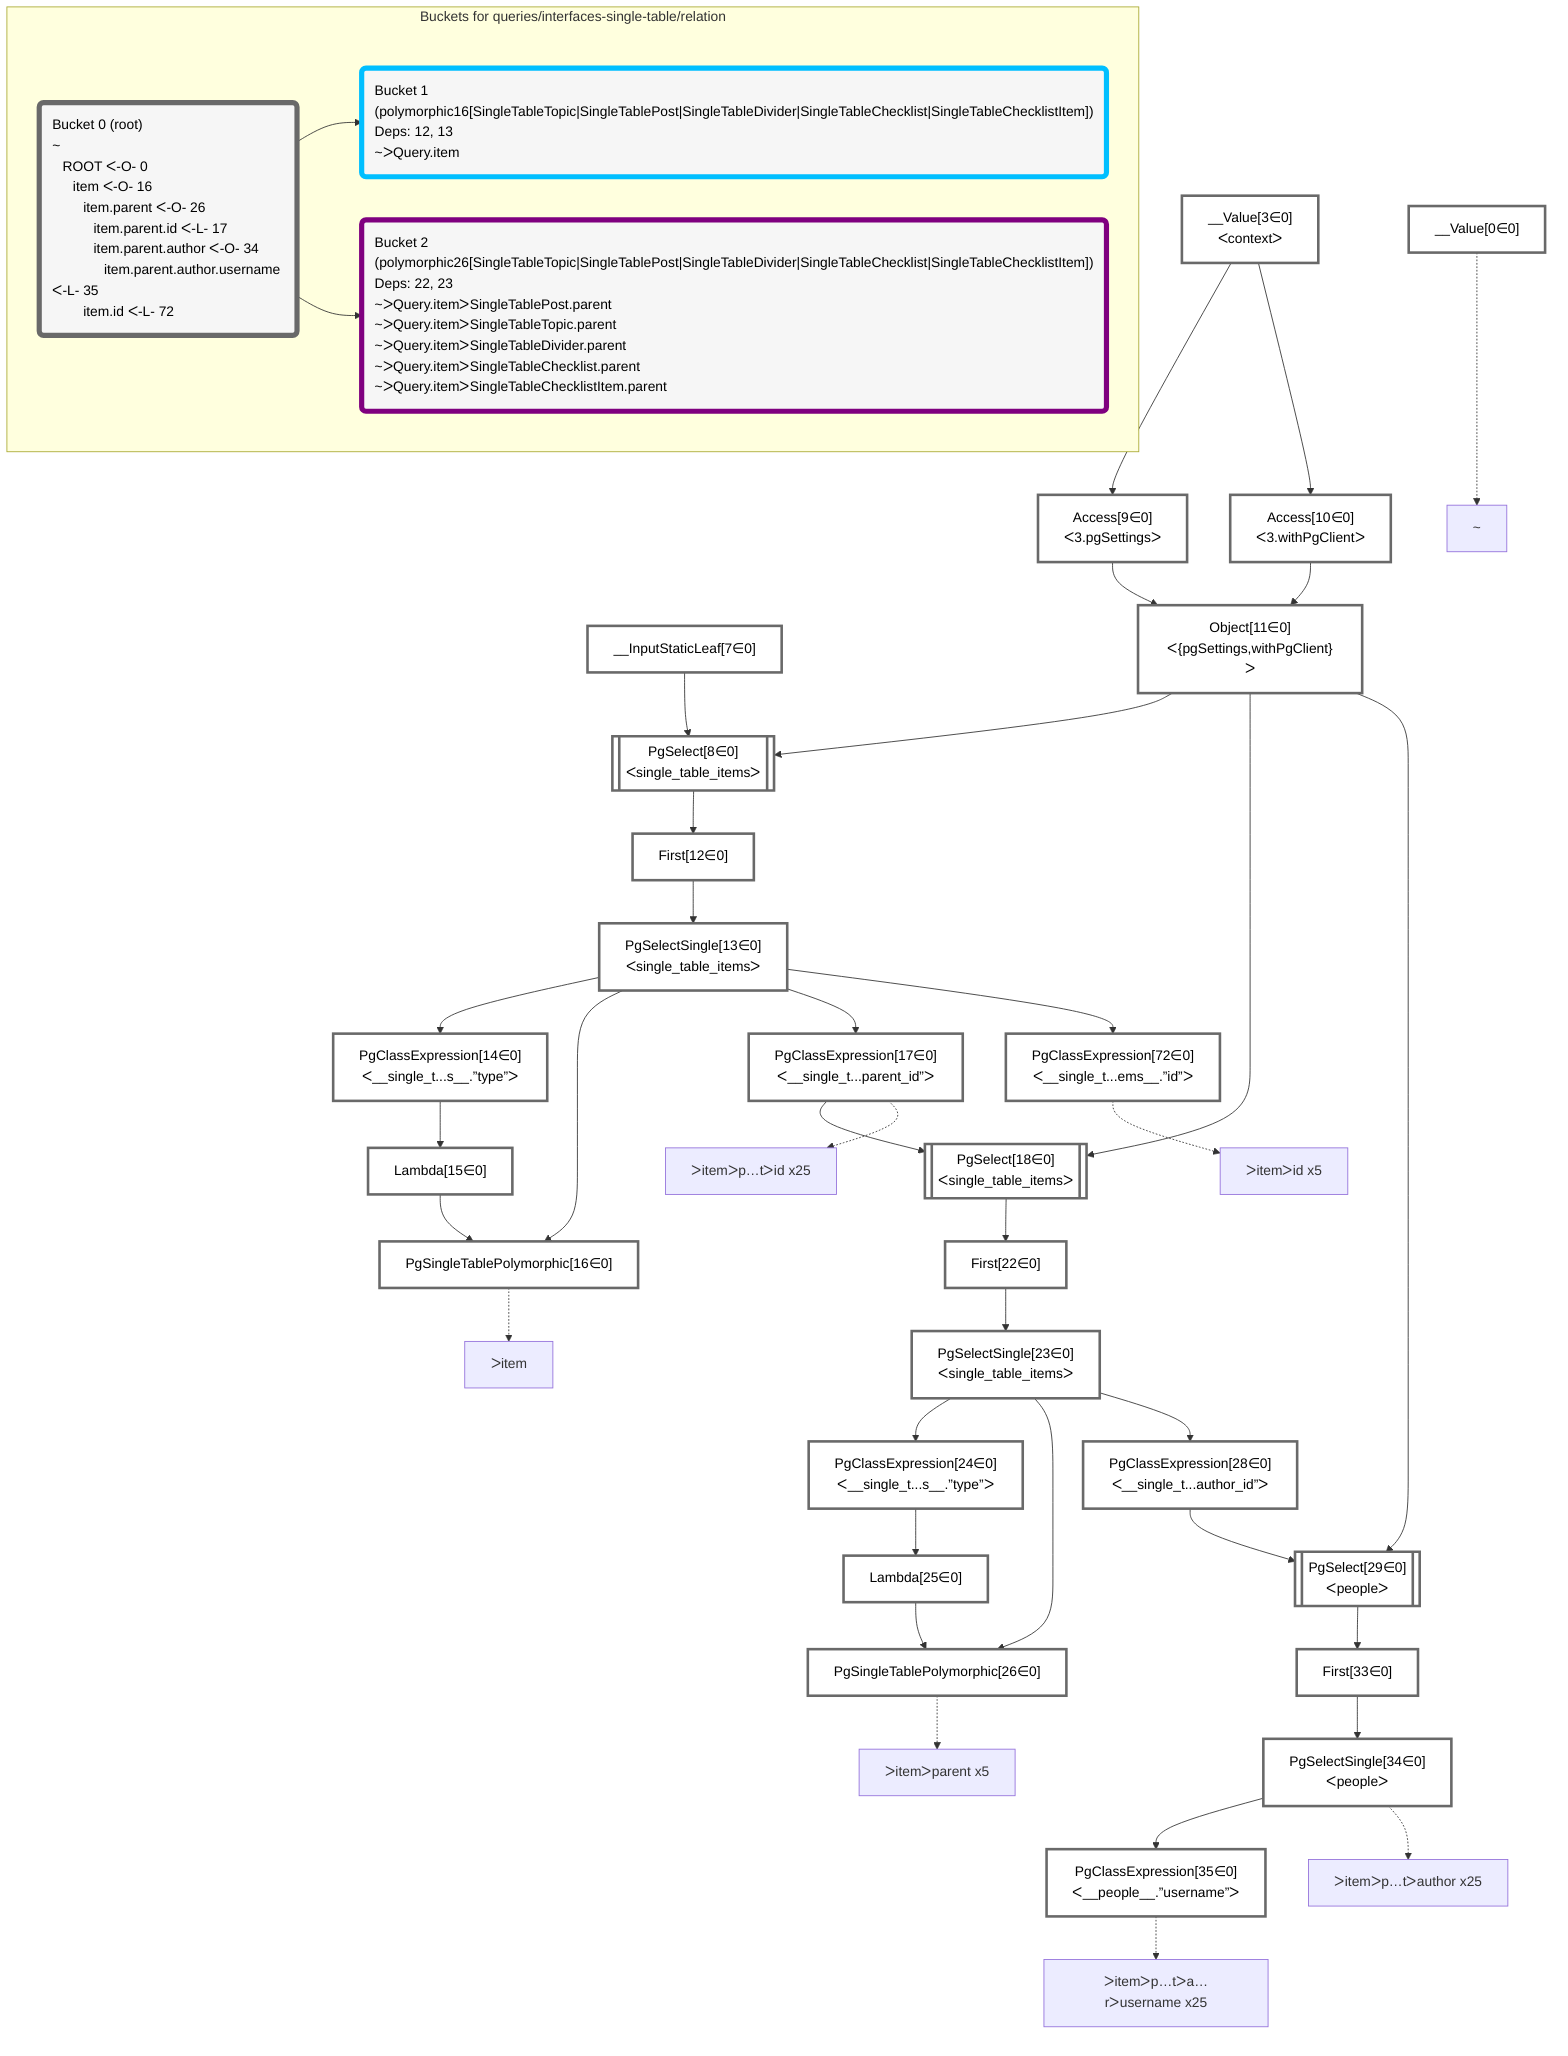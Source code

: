 graph TD
    classDef path fill:#eee,stroke:#000,color:#000
    classDef plan fill:#fff,stroke-width:3px,color:#000
    classDef itemplan fill:#fff,stroke-width:6px,color:#000
    classDef sideeffectplan fill:#f00,stroke-width:6px,color:#000
    classDef bucket fill:#f6f6f6,color:#000,stroke-width:6px,text-align:left


    %% define plans
    __Value0["__Value[0∈0]"]:::plan
    __Value3["__Value[3∈0]<br />ᐸcontextᐳ"]:::plan
    __InputStaticLeaf7["__InputStaticLeaf[7∈0]"]:::plan
    Access9["Access[9∈0]<br />ᐸ3.pgSettingsᐳ"]:::plan
    Access10["Access[10∈0]<br />ᐸ3.withPgClientᐳ"]:::plan
    Object11["Object[11∈0]<br />ᐸ{pgSettings,withPgClient}ᐳ"]:::plan
    PgSelect8[["PgSelect[8∈0]<br />ᐸsingle_table_itemsᐳ"]]:::plan
    First12["First[12∈0]"]:::plan
    PgSelectSingle13["PgSelectSingle[13∈0]<br />ᐸsingle_table_itemsᐳ"]:::plan
    PgClassExpression14["PgClassExpression[14∈0]<br />ᐸ__single_t...s__.”type”ᐳ"]:::plan
    Lambda15["Lambda[15∈0]"]:::plan
    PgSingleTablePolymorphic16["PgSingleTablePolymorphic[16∈0]"]:::plan
    PgClassExpression17["PgClassExpression[17∈0]<br />ᐸ__single_t...parent_id”ᐳ"]:::plan
    PgSelect18[["PgSelect[18∈0]<br />ᐸsingle_table_itemsᐳ"]]:::plan
    First22["First[22∈0]"]:::plan
    PgSelectSingle23["PgSelectSingle[23∈0]<br />ᐸsingle_table_itemsᐳ"]:::plan
    PgClassExpression24["PgClassExpression[24∈0]<br />ᐸ__single_t...s__.”type”ᐳ"]:::plan
    Lambda25["Lambda[25∈0]"]:::plan
    PgSingleTablePolymorphic26["PgSingleTablePolymorphic[26∈0]"]:::plan
    PgClassExpression28["PgClassExpression[28∈0]<br />ᐸ__single_t...author_id”ᐳ"]:::plan
    PgSelect29[["PgSelect[29∈0]<br />ᐸpeopleᐳ"]]:::plan
    First33["First[33∈0]"]:::plan
    PgSelectSingle34["PgSelectSingle[34∈0]<br />ᐸpeopleᐳ"]:::plan
    PgClassExpression35["PgClassExpression[35∈0]<br />ᐸ__people__.”username”ᐳ"]:::plan
    PgClassExpression72["PgClassExpression[72∈0]<br />ᐸ__single_t...ems__.”id”ᐳ"]:::plan

    %% plan dependencies
    __Value3 --> Access9
    __Value3 --> Access10
    Access9 & Access10 --> Object11
    Object11 & __InputStaticLeaf7 --> PgSelect8
    PgSelect8 --> First12
    First12 --> PgSelectSingle13
    PgSelectSingle13 --> PgClassExpression14
    PgClassExpression14 --> Lambda15
    Lambda15 & PgSelectSingle13 --> PgSingleTablePolymorphic16
    PgSelectSingle13 --> PgClassExpression17
    Object11 & PgClassExpression17 --> PgSelect18
    PgSelect18 --> First22
    First22 --> PgSelectSingle23
    PgSelectSingle23 --> PgClassExpression24
    PgClassExpression24 --> Lambda25
    Lambda25 & PgSelectSingle23 --> PgSingleTablePolymorphic26
    PgSelectSingle23 --> PgClassExpression28
    Object11 & PgClassExpression28 --> PgSelect29
    PgSelect29 --> First33
    First33 --> PgSelectSingle34
    PgSelectSingle34 --> PgClassExpression35
    PgSelectSingle13 --> PgClassExpression72

    %% plan-to-path relationships
    P0["~"]
    __Value0 -.-> P0
    P16["ᐳitem"]
    PgSingleTablePolymorphic16 -.-> P16
    P17["ᐳitemᐳp…tᐳid x25"]
    PgClassExpression17 -.-> P17
    P26["ᐳitemᐳparent x5"]
    PgSingleTablePolymorphic26 -.-> P26
    P34["ᐳitemᐳp…tᐳauthor x25"]
    PgSelectSingle34 -.-> P34
    P35["ᐳitemᐳp…tᐳa…rᐳusername x25"]
    PgClassExpression35 -.-> P35
    P72["ᐳitemᐳid x5"]
    PgClassExpression72 -.-> P72

    subgraph "Buckets for queries/interfaces-single-table/relation"
    Bucket0("Bucket 0 (root)<br />~<br />⠀ROOT ᐸ-O- 0<br />⠀⠀item ᐸ-O- 16<br />⠀⠀⠀item.parent ᐸ-O- 26<br />⠀⠀⠀⠀item.parent.id ᐸ-L- 17<br />⠀⠀⠀⠀item.parent.author ᐸ-O- 34<br />⠀⠀⠀⠀⠀item.parent.author.username ᐸ-L- 35<br />⠀⠀⠀item.id ᐸ-L- 72"):::bucket
    classDef bucket0 stroke:#696969
    class Bucket0,__Value0,__Value3,__InputStaticLeaf7,PgSelect8,Access9,Access10,Object11,First12,PgSelectSingle13,PgClassExpression14,Lambda15,PgSingleTablePolymorphic16,PgClassExpression17,PgSelect18,First22,PgSelectSingle23,PgClassExpression24,Lambda25,PgSingleTablePolymorphic26,PgClassExpression28,PgSelect29,First33,PgSelectSingle34,PgClassExpression35,PgClassExpression72 bucket0
    Bucket1("Bucket 1 (polymorphic16[SingleTableTopic|SingleTablePost|SingleTableDivider|SingleTableChecklist|SingleTableChecklistItem])<br />Deps: 12, 13<br />~ᐳQuery.item"):::bucket
    classDef bucket1 stroke:#00bfff
    class Bucket1 bucket1
    Bucket2("Bucket 2 (polymorphic26[SingleTableTopic|SingleTablePost|SingleTableDivider|SingleTableChecklist|SingleTableChecklistItem])<br />Deps: 22, 23<br />~ᐳQuery.itemᐳSingleTablePost.parent<br />~ᐳQuery.itemᐳSingleTableTopic.parent<br />~ᐳQuery.itemᐳSingleTableDivider.parent<br />~ᐳQuery.itemᐳSingleTableChecklist.parent<br />~ᐳQuery.itemᐳSingleTableChecklistItem.parent"):::bucket
    classDef bucket2 stroke:#7f007f
    class Bucket2 bucket2
    Bucket0 --> Bucket1 & Bucket2
    end